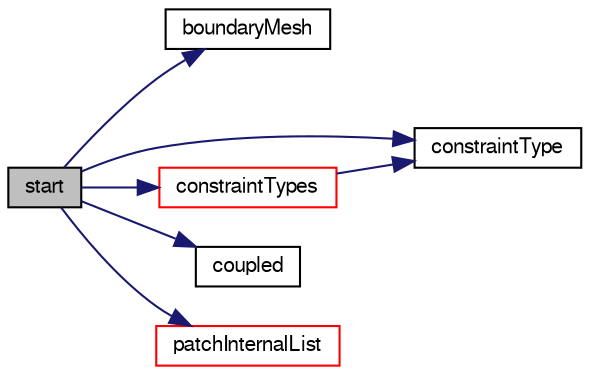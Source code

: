 digraph "start"
{
  bgcolor="transparent";
  edge [fontname="FreeSans",fontsize="10",labelfontname="FreeSans",labelfontsize="10"];
  node [fontname="FreeSans",fontsize="10",shape=record];
  rankdir="LR";
  Node774 [label="start",height=0.2,width=0.4,color="black", fillcolor="grey75", style="filled", fontcolor="black"];
  Node774 -> Node775 [color="midnightblue",fontsize="10",style="solid",fontname="FreeSans"];
  Node775 [label="boundaryMesh",height=0.2,width=0.4,color="black",URL="$a27478.html#a729e6b97bfa357ec46f60ff7f2e7779a",tooltip="Return boundaryMesh reference. "];
  Node774 -> Node776 [color="midnightblue",fontsize="10",style="solid",fontname="FreeSans"];
  Node776 [label="constraintType",height=0.2,width=0.4,color="black",URL="$a27478.html#a94d41891ba1cc56cdc7b1b2e76107c02",tooltip="Return true if the given type is a constraint type. "];
  Node774 -> Node777 [color="midnightblue",fontsize="10",style="solid",fontname="FreeSans"];
  Node777 [label="constraintTypes",height=0.2,width=0.4,color="red",URL="$a27478.html#a0332049c12f6133863c992e8274422a1",tooltip="Return a list of all the constraint patch types. "];
  Node777 -> Node776 [color="midnightblue",fontsize="10",style="solid",fontname="FreeSans"];
  Node774 -> Node779 [color="midnightblue",fontsize="10",style="solid",fontname="FreeSans"];
  Node779 [label="coupled",height=0.2,width=0.4,color="black",URL="$a27478.html#a39c01db0e66d00fe0621a0c7e5fc4ead",tooltip="Return true if this patch is geometrically coupled (i.e. faces and. "];
  Node774 -> Node780 [color="midnightblue",fontsize="10",style="solid",fontname="FreeSans"];
  Node780 [label="patchInternalList",height=0.2,width=0.4,color="red",URL="$a27478.html#a1e3dde2d5675e41d19913ecee4eed555",tooltip="Extract face cell data. "];
}
